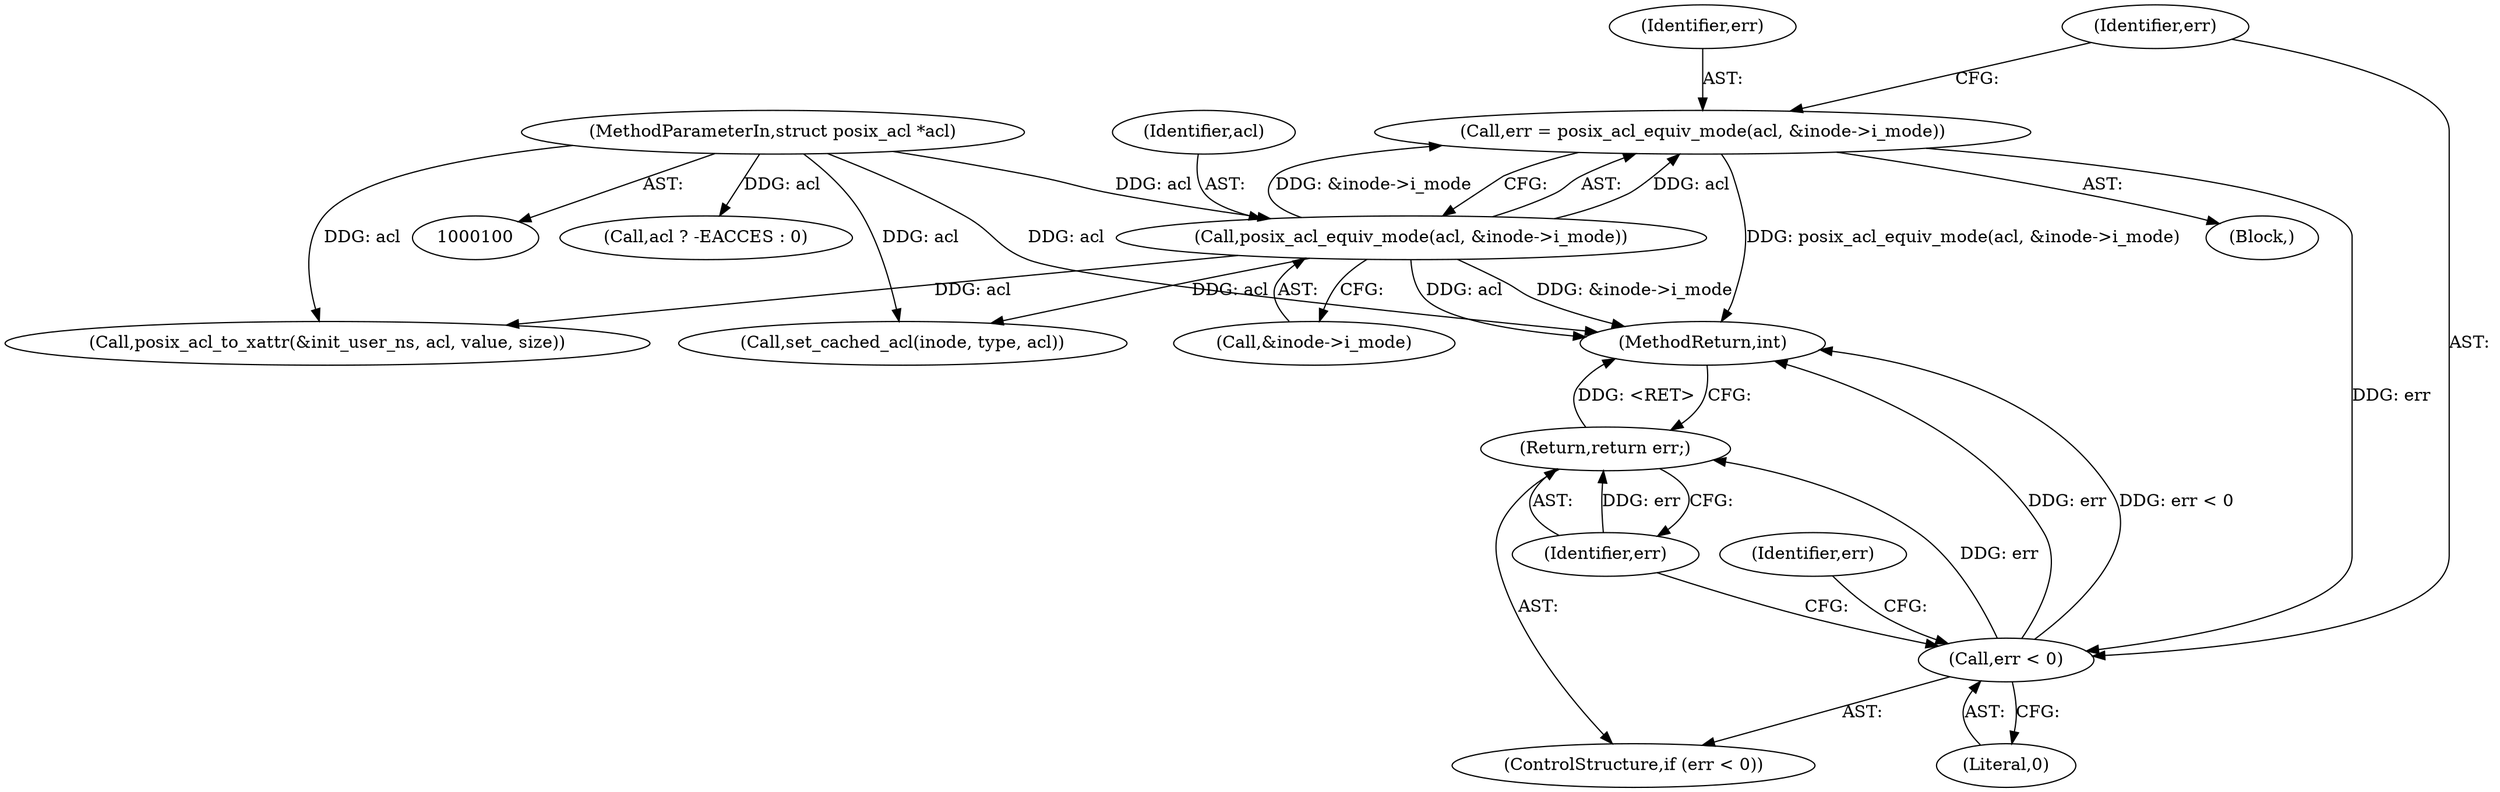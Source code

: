 digraph "1_linux_073931017b49d9458aa351605b43a7e34598caef_6@del" {
"1000132" [label="(Call,err = posix_acl_equiv_mode(acl, &inode->i_mode))"];
"1000134" [label="(Call,posix_acl_equiv_mode(acl, &inode->i_mode))"];
"1000102" [label="(MethodParameterIn,struct posix_acl *acl)"];
"1000141" [label="(Call,err < 0)"];
"1000144" [label="(Return,return err;)"];
"1000136" [label="(Call,&inode->i_mode)"];
"1000161" [label="(Call,acl ? -EACCES : 0)"];
"1000135" [label="(Identifier,acl)"];
"1000132" [label="(Call,err = posix_acl_equiv_mode(acl, &inode->i_mode))"];
"1000145" [label="(Identifier,err)"];
"1000230" [label="(Call,set_cached_acl(inode, type, acl))"];
"1000131" [label="(Block,)"];
"1000102" [label="(MethodParameterIn,struct posix_acl *acl)"];
"1000147" [label="(Identifier,err)"];
"1000141" [label="(Call,err < 0)"];
"1000236" [label="(MethodReturn,int)"];
"1000142" [label="(Identifier,err)"];
"1000144" [label="(Return,return err;)"];
"1000143" [label="(Literal,0)"];
"1000133" [label="(Identifier,err)"];
"1000140" [label="(ControlStructure,if (err < 0))"];
"1000202" [label="(Call,posix_acl_to_xattr(&init_user_ns, acl, value, size))"];
"1000134" [label="(Call,posix_acl_equiv_mode(acl, &inode->i_mode))"];
"1000132" -> "1000131"  [label="AST: "];
"1000132" -> "1000134"  [label="CFG: "];
"1000133" -> "1000132"  [label="AST: "];
"1000134" -> "1000132"  [label="AST: "];
"1000142" -> "1000132"  [label="CFG: "];
"1000132" -> "1000236"  [label="DDG: posix_acl_equiv_mode(acl, &inode->i_mode)"];
"1000134" -> "1000132"  [label="DDG: acl"];
"1000134" -> "1000132"  [label="DDG: &inode->i_mode"];
"1000132" -> "1000141"  [label="DDG: err"];
"1000134" -> "1000136"  [label="CFG: "];
"1000135" -> "1000134"  [label="AST: "];
"1000136" -> "1000134"  [label="AST: "];
"1000134" -> "1000236"  [label="DDG: acl"];
"1000134" -> "1000236"  [label="DDG: &inode->i_mode"];
"1000102" -> "1000134"  [label="DDG: acl"];
"1000134" -> "1000202"  [label="DDG: acl"];
"1000134" -> "1000230"  [label="DDG: acl"];
"1000102" -> "1000100"  [label="AST: "];
"1000102" -> "1000236"  [label="DDG: acl"];
"1000102" -> "1000161"  [label="DDG: acl"];
"1000102" -> "1000202"  [label="DDG: acl"];
"1000102" -> "1000230"  [label="DDG: acl"];
"1000141" -> "1000140"  [label="AST: "];
"1000141" -> "1000143"  [label="CFG: "];
"1000142" -> "1000141"  [label="AST: "];
"1000143" -> "1000141"  [label="AST: "];
"1000145" -> "1000141"  [label="CFG: "];
"1000147" -> "1000141"  [label="CFG: "];
"1000141" -> "1000236"  [label="DDG: err"];
"1000141" -> "1000236"  [label="DDG: err < 0"];
"1000141" -> "1000144"  [label="DDG: err"];
"1000144" -> "1000140"  [label="AST: "];
"1000144" -> "1000145"  [label="CFG: "];
"1000145" -> "1000144"  [label="AST: "];
"1000236" -> "1000144"  [label="CFG: "];
"1000144" -> "1000236"  [label="DDG: <RET>"];
"1000145" -> "1000144"  [label="DDG: err"];
}
